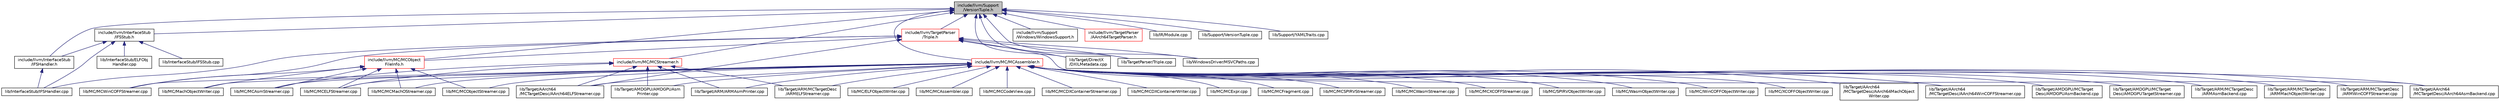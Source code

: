 digraph "include/llvm/Support/VersionTuple.h"
{
 // LATEX_PDF_SIZE
  bgcolor="transparent";
  edge [fontname="Helvetica",fontsize="10",labelfontname="Helvetica",labelfontsize="10"];
  node [fontname="Helvetica",fontsize="10",shape=record];
  Node1 [label="include/llvm/Support\l/VersionTuple.h",height=0.2,width=0.4,color="black", fillcolor="grey75", style="filled", fontcolor="black",tooltip=" "];
  Node1 -> Node2 [dir="back",color="midnightblue",fontsize="10",style="solid",fontname="Helvetica"];
  Node2 [label="include/llvm/InterfaceStub\l/IFSStub.h",height=0.2,width=0.4,color="black",URL="$IFSStub_8h.html",tooltip=" "];
  Node2 -> Node3 [dir="back",color="midnightblue",fontsize="10",style="solid",fontname="Helvetica"];
  Node3 [label="include/llvm/InterfaceStub\l/IFSHandler.h",height=0.2,width=0.4,color="black",URL="$IFSHandler_8h.html",tooltip=" "];
  Node3 -> Node4 [dir="back",color="midnightblue",fontsize="10",style="solid",fontname="Helvetica"];
  Node4 [label="lib/InterfaceStub/IFSHandler.cpp",height=0.2,width=0.4,color="black",URL="$IFSHandler_8cpp.html",tooltip=" "];
  Node2 -> Node5 [dir="back",color="midnightblue",fontsize="10",style="solid",fontname="Helvetica"];
  Node5 [label="lib/InterfaceStub/ELFObj\lHandler.cpp",height=0.2,width=0.4,color="black",URL="$ELFObjHandler_8cpp.html",tooltip=" "];
  Node2 -> Node4 [dir="back",color="midnightblue",fontsize="10",style="solid",fontname="Helvetica"];
  Node2 -> Node6 [dir="back",color="midnightblue",fontsize="10",style="solid",fontname="Helvetica"];
  Node6 [label="lib/InterfaceStub/IFSStub.cpp",height=0.2,width=0.4,color="black",URL="$IFSStub_8cpp.html",tooltip=" "];
  Node1 -> Node3 [dir="back",color="midnightblue",fontsize="10",style="solid",fontname="Helvetica"];
  Node1 -> Node7 [dir="back",color="midnightblue",fontsize="10",style="solid",fontname="Helvetica"];
  Node7 [label="include/llvm/MC/MCAssembler.h",height=0.2,width=0.4,color="red",URL="$MCAssembler_8h.html",tooltip=" "];
  Node7 -> Node8 [dir="back",color="midnightblue",fontsize="10",style="solid",fontname="Helvetica"];
  Node8 [label="lib/MC/ELFObjectWriter.cpp",height=0.2,width=0.4,color="black",URL="$ELFObjectWriter_8cpp.html",tooltip=" "];
  Node7 -> Node9 [dir="back",color="midnightblue",fontsize="10",style="solid",fontname="Helvetica"];
  Node9 [label="lib/MC/MachObjectWriter.cpp",height=0.2,width=0.4,color="black",URL="$MachObjectWriter_8cpp.html",tooltip=" "];
  Node7 -> Node10 [dir="back",color="midnightblue",fontsize="10",style="solid",fontname="Helvetica"];
  Node10 [label="lib/MC/MCAsmStreamer.cpp",height=0.2,width=0.4,color="black",URL="$MCAsmStreamer_8cpp.html",tooltip=" "];
  Node7 -> Node11 [dir="back",color="midnightblue",fontsize="10",style="solid",fontname="Helvetica"];
  Node11 [label="lib/MC/MCAssembler.cpp",height=0.2,width=0.4,color="black",URL="$MCAssembler_8cpp.html",tooltip=" "];
  Node7 -> Node12 [dir="back",color="midnightblue",fontsize="10",style="solid",fontname="Helvetica"];
  Node12 [label="lib/MC/MCCodeView.cpp",height=0.2,width=0.4,color="black",URL="$MCCodeView_8cpp.html",tooltip=" "];
  Node7 -> Node13 [dir="back",color="midnightblue",fontsize="10",style="solid",fontname="Helvetica"];
  Node13 [label="lib/MC/MCDXContainerStreamer.cpp",height=0.2,width=0.4,color="black",URL="$MCDXContainerStreamer_8cpp.html",tooltip=" "];
  Node7 -> Node14 [dir="back",color="midnightblue",fontsize="10",style="solid",fontname="Helvetica"];
  Node14 [label="lib/MC/MCDXContainerWriter.cpp",height=0.2,width=0.4,color="black",URL="$MCDXContainerWriter_8cpp.html",tooltip=" "];
  Node7 -> Node15 [dir="back",color="midnightblue",fontsize="10",style="solid",fontname="Helvetica"];
  Node15 [label="lib/MC/MCELFStreamer.cpp",height=0.2,width=0.4,color="black",URL="$MCELFStreamer_8cpp.html",tooltip=" "];
  Node7 -> Node16 [dir="back",color="midnightblue",fontsize="10",style="solid",fontname="Helvetica"];
  Node16 [label="lib/MC/MCExpr.cpp",height=0.2,width=0.4,color="black",URL="$MCExpr_8cpp.html",tooltip=" "];
  Node7 -> Node17 [dir="back",color="midnightblue",fontsize="10",style="solid",fontname="Helvetica"];
  Node17 [label="lib/MC/MCFragment.cpp",height=0.2,width=0.4,color="black",URL="$MCFragment_8cpp.html",tooltip=" "];
  Node7 -> Node18 [dir="back",color="midnightblue",fontsize="10",style="solid",fontname="Helvetica"];
  Node18 [label="lib/MC/MCMachOStreamer.cpp",height=0.2,width=0.4,color="black",URL="$MCMachOStreamer_8cpp.html",tooltip=" "];
  Node7 -> Node19 [dir="back",color="midnightblue",fontsize="10",style="solid",fontname="Helvetica"];
  Node19 [label="lib/MC/MCObjectStreamer.cpp",height=0.2,width=0.4,color="black",URL="$MCObjectStreamer_8cpp.html",tooltip=" "];
  Node7 -> Node20 [dir="back",color="midnightblue",fontsize="10",style="solid",fontname="Helvetica"];
  Node20 [label="lib/MC/MCSPIRVStreamer.cpp",height=0.2,width=0.4,color="black",URL="$MCSPIRVStreamer_8cpp.html",tooltip=" "];
  Node7 -> Node21 [dir="back",color="midnightblue",fontsize="10",style="solid",fontname="Helvetica"];
  Node21 [label="lib/MC/MCWasmStreamer.cpp",height=0.2,width=0.4,color="black",URL="$MCWasmStreamer_8cpp.html",tooltip=" "];
  Node7 -> Node22 [dir="back",color="midnightblue",fontsize="10",style="solid",fontname="Helvetica"];
  Node22 [label="lib/MC/MCWinCOFFStreamer.cpp",height=0.2,width=0.4,color="black",URL="$MCWinCOFFStreamer_8cpp.html",tooltip=" "];
  Node7 -> Node23 [dir="back",color="midnightblue",fontsize="10",style="solid",fontname="Helvetica"];
  Node23 [label="lib/MC/MCXCOFFStreamer.cpp",height=0.2,width=0.4,color="black",URL="$MCXCOFFStreamer_8cpp.html",tooltip=" "];
  Node7 -> Node24 [dir="back",color="midnightblue",fontsize="10",style="solid",fontname="Helvetica"];
  Node24 [label="lib/MC/SPIRVObjectWriter.cpp",height=0.2,width=0.4,color="black",URL="$SPIRVObjectWriter_8cpp.html",tooltip=" "];
  Node7 -> Node25 [dir="back",color="midnightblue",fontsize="10",style="solid",fontname="Helvetica"];
  Node25 [label="lib/MC/WasmObjectWriter.cpp",height=0.2,width=0.4,color="black",URL="$WasmObjectWriter_8cpp.html",tooltip=" "];
  Node7 -> Node26 [dir="back",color="midnightblue",fontsize="10",style="solid",fontname="Helvetica"];
  Node26 [label="lib/MC/WinCOFFObjectWriter.cpp",height=0.2,width=0.4,color="black",URL="$WinCOFFObjectWriter_8cpp.html",tooltip=" "];
  Node7 -> Node27 [dir="back",color="midnightblue",fontsize="10",style="solid",fontname="Helvetica"];
  Node27 [label="lib/MC/XCOFFObjectWriter.cpp",height=0.2,width=0.4,color="black",URL="$XCOFFObjectWriter_8cpp.html",tooltip=" "];
  Node7 -> Node28 [dir="back",color="midnightblue",fontsize="10",style="solid",fontname="Helvetica"];
  Node28 [label="lib/Target/AArch64\l/MCTargetDesc/AArch64AsmBackend.cpp",height=0.2,width=0.4,color="black",URL="$AArch64AsmBackend_8cpp.html",tooltip=" "];
  Node7 -> Node29 [dir="back",color="midnightblue",fontsize="10",style="solid",fontname="Helvetica"];
  Node29 [label="lib/Target/AArch64\l/MCTargetDesc/AArch64ELFStreamer.cpp",height=0.2,width=0.4,color="black",URL="$AArch64ELFStreamer_8cpp.html",tooltip=" "];
  Node7 -> Node30 [dir="back",color="midnightblue",fontsize="10",style="solid",fontname="Helvetica"];
  Node30 [label="lib/Target/AArch64\l/MCTargetDesc/AArch64MachObject\lWriter.cpp",height=0.2,width=0.4,color="black",URL="$AArch64MachObjectWriter_8cpp.html",tooltip=" "];
  Node7 -> Node31 [dir="back",color="midnightblue",fontsize="10",style="solid",fontname="Helvetica"];
  Node31 [label="lib/Target/AArch64\l/MCTargetDesc/AArch64WinCOFFStreamer.cpp",height=0.2,width=0.4,color="black",URL="$AArch64WinCOFFStreamer_8cpp.html",tooltip=" "];
  Node7 -> Node32 [dir="back",color="midnightblue",fontsize="10",style="solid",fontname="Helvetica"];
  Node32 [label="lib/Target/AMDGPU/AMDGPUAsm\lPrinter.cpp",height=0.2,width=0.4,color="black",URL="$AMDGPUAsmPrinter_8cpp.html",tooltip=" "];
  Node7 -> Node33 [dir="back",color="midnightblue",fontsize="10",style="solid",fontname="Helvetica"];
  Node33 [label="lib/Target/AMDGPU/MCTarget\lDesc/AMDGPUAsmBackend.cpp",height=0.2,width=0.4,color="black",URL="$AMDGPUAsmBackend_8cpp.html",tooltip=" "];
  Node7 -> Node34 [dir="back",color="midnightblue",fontsize="10",style="solid",fontname="Helvetica"];
  Node34 [label="lib/Target/AMDGPU/MCTarget\lDesc/AMDGPUTargetStreamer.cpp",height=0.2,width=0.4,color="black",URL="$AMDGPUTargetStreamer_8cpp.html",tooltip=" "];
  Node7 -> Node35 [dir="back",color="midnightblue",fontsize="10",style="solid",fontname="Helvetica"];
  Node35 [label="lib/Target/ARM/ARMAsmPrinter.cpp",height=0.2,width=0.4,color="black",URL="$ARMAsmPrinter_8cpp.html",tooltip=" "];
  Node7 -> Node36 [dir="back",color="midnightblue",fontsize="10",style="solid",fontname="Helvetica"];
  Node36 [label="lib/Target/ARM/MCTargetDesc\l/ARMAsmBackend.cpp",height=0.2,width=0.4,color="black",URL="$ARMAsmBackend_8cpp.html",tooltip=" "];
  Node7 -> Node37 [dir="back",color="midnightblue",fontsize="10",style="solid",fontname="Helvetica"];
  Node37 [label="lib/Target/ARM/MCTargetDesc\l/ARMELFStreamer.cpp",height=0.2,width=0.4,color="black",URL="$ARMELFStreamer_8cpp.html",tooltip=" "];
  Node7 -> Node38 [dir="back",color="midnightblue",fontsize="10",style="solid",fontname="Helvetica"];
  Node38 [label="lib/Target/ARM/MCTargetDesc\l/ARMMachObjectWriter.cpp",height=0.2,width=0.4,color="black",URL="$ARMMachObjectWriter_8cpp.html",tooltip=" "];
  Node7 -> Node39 [dir="back",color="midnightblue",fontsize="10",style="solid",fontname="Helvetica"];
  Node39 [label="lib/Target/ARM/MCTargetDesc\l/ARMWinCOFFStreamer.cpp",height=0.2,width=0.4,color="black",URL="$ARMWinCOFFStreamer_8cpp.html",tooltip=" "];
  Node1 -> Node86 [dir="back",color="midnightblue",fontsize="10",style="solid",fontname="Helvetica"];
  Node86 [label="include/llvm/MC/MCObject\lFileInfo.h",height=0.2,width=0.4,color="red",URL="$MCObjectFileInfo_8h.html",tooltip=" "];
  Node86 -> Node9 [dir="back",color="midnightblue",fontsize="10",style="solid",fontname="Helvetica"];
  Node86 -> Node10 [dir="back",color="midnightblue",fontsize="10",style="solid",fontname="Helvetica"];
  Node86 -> Node15 [dir="back",color="midnightblue",fontsize="10",style="solid",fontname="Helvetica"];
  Node86 -> Node18 [dir="back",color="midnightblue",fontsize="10",style="solid",fontname="Helvetica"];
  Node86 -> Node19 [dir="back",color="midnightblue",fontsize="10",style="solid",fontname="Helvetica"];
  Node86 -> Node22 [dir="back",color="midnightblue",fontsize="10",style="solid",fontname="Helvetica"];
  Node1 -> Node392 [dir="back",color="midnightblue",fontsize="10",style="solid",fontname="Helvetica"];
  Node392 [label="include/llvm/MC/MCStreamer.h",height=0.2,width=0.4,color="red",URL="$MCStreamer_8h.html",tooltip=" "];
  Node392 -> Node10 [dir="back",color="midnightblue",fontsize="10",style="solid",fontname="Helvetica"];
  Node392 -> Node15 [dir="back",color="midnightblue",fontsize="10",style="solid",fontname="Helvetica"];
  Node392 -> Node29 [dir="back",color="midnightblue",fontsize="10",style="solid",fontname="Helvetica"];
  Node392 -> Node32 [dir="back",color="midnightblue",fontsize="10",style="solid",fontname="Helvetica"];
  Node392 -> Node35 [dir="back",color="midnightblue",fontsize="10",style="solid",fontname="Helvetica"];
  Node392 -> Node37 [dir="back",color="midnightblue",fontsize="10",style="solid",fontname="Helvetica"];
  Node1 -> Node505 [dir="back",color="midnightblue",fontsize="10",style="solid",fontname="Helvetica"];
  Node505 [label="include/llvm/Support\l/Windows/WindowsSupport.h",height=0.2,width=0.4,color="black",URL="$WindowsSupport_8h.html",tooltip=" "];
  Node1 -> Node506 [dir="back",color="midnightblue",fontsize="10",style="solid",fontname="Helvetica"];
  Node506 [label="include/llvm/TargetParser\l/AArch64TargetParser.h",height=0.2,width=0.4,color="red",URL="$AArch64TargetParser_8h.html",tooltip=" "];
  Node1 -> Node509 [dir="back",color="midnightblue",fontsize="10",style="solid",fontname="Helvetica"];
  Node509 [label="include/llvm/TargetParser\l/Triple.h",height=0.2,width=0.4,color="red",URL="$Triple_8h.html",tooltip=" "];
  Node509 -> Node86 [dir="back",color="midnightblue",fontsize="10",style="solid",fontname="Helvetica"];
  Node509 -> Node4 [dir="back",color="midnightblue",fontsize="10",style="solid",fontname="Helvetica"];
  Node509 -> Node22 [dir="back",color="midnightblue",fontsize="10",style="solid",fontname="Helvetica"];
  Node509 -> Node28 [dir="back",color="midnightblue",fontsize="10",style="solid",fontname="Helvetica"];
  Node509 -> Node29 [dir="back",color="midnightblue",fontsize="10",style="solid",fontname="Helvetica"];
  Node509 -> Node2247 [dir="back",color="midnightblue",fontsize="10",style="solid",fontname="Helvetica"];
  Node2247 [label="lib/Target/DirectX\l/DXILMetadata.cpp",height=0.2,width=0.4,color="black",URL="$DXILMetadata_8cpp.html",tooltip=" "];
  Node509 -> Node2263 [dir="back",color="midnightblue",fontsize="10",style="solid",fontname="Helvetica"];
  Node2263 [label="lib/TargetParser/Triple.cpp",height=0.2,width=0.4,color="black",URL="$Triple_8cpp.html",tooltip=" "];
  Node509 -> Node2227 [dir="back",color="midnightblue",fontsize="10",style="solid",fontname="Helvetica"];
  Node2227 [label="lib/WindowsDriver/MSVCPaths.cpp",height=0.2,width=0.4,color="black",URL="$MSVCPaths_8cpp.html",tooltip=" "];
  Node1 -> Node2274 [dir="back",color="midnightblue",fontsize="10",style="solid",fontname="Helvetica"];
  Node2274 [label="lib/IR/Module.cpp",height=0.2,width=0.4,color="black",URL="$Module_8cpp.html",tooltip=" "];
  Node1 -> Node2275 [dir="back",color="midnightblue",fontsize="10",style="solid",fontname="Helvetica"];
  Node2275 [label="lib/Support/VersionTuple.cpp",height=0.2,width=0.4,color="black",URL="$VersionTuple_8cpp.html",tooltip=" "];
  Node1 -> Node2276 [dir="back",color="midnightblue",fontsize="10",style="solid",fontname="Helvetica"];
  Node2276 [label="lib/Support/YAMLTraits.cpp",height=0.2,width=0.4,color="black",URL="$YAMLTraits_8cpp.html",tooltip=" "];
  Node1 -> Node2247 [dir="back",color="midnightblue",fontsize="10",style="solid",fontname="Helvetica"];
  Node1 -> Node2263 [dir="back",color="midnightblue",fontsize="10",style="solid",fontname="Helvetica"];
  Node1 -> Node2227 [dir="back",color="midnightblue",fontsize="10",style="solid",fontname="Helvetica"];
}
